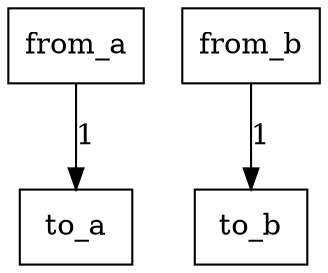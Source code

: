 digraph {
    graph [rankdir=TB
          ,bgcolor=transparent];
    node [shape=box
         ,fillcolor=white
         ,style=filled];
    0 [label=<from_a>];
    1 [label=<from_b>];
    2 [label=<to_a>];
    3 [label=<to_b>];
    0 -> 2 [label=1];
    1 -> 3 [label=1];
}